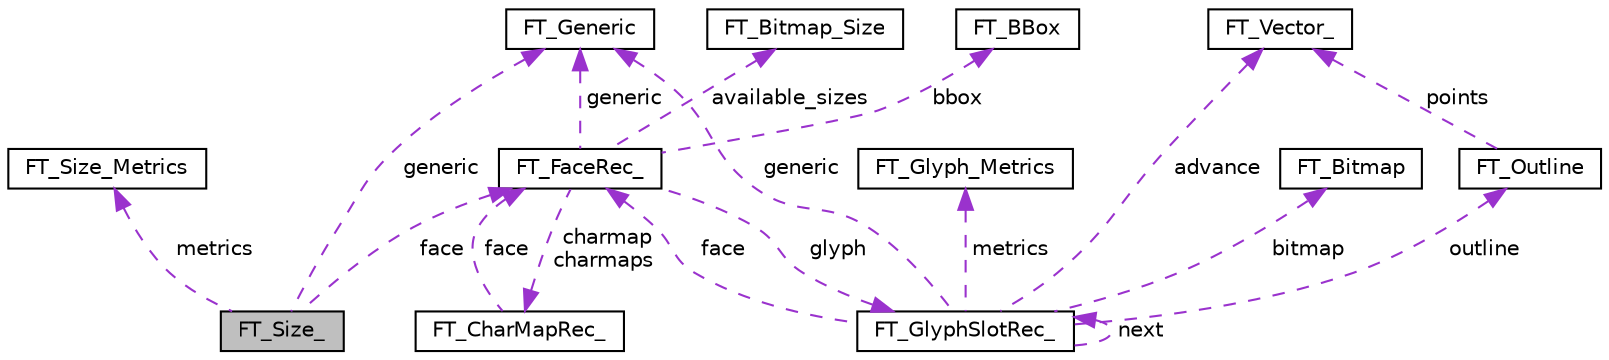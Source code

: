 digraph "FT_Size_"
{
 // LATEX_PDF_SIZE
  edge [fontname="Helvetica",fontsize="10",labelfontname="Helvetica",labelfontsize="10"];
  node [fontname="Helvetica",fontsize="10",shape=record];
  Node1 [label="FT_Size_",height=0.2,width=0.4,color="black", fillcolor="grey75", style="filled", fontcolor="black",tooltip=" "];
  Node2 -> Node1 [dir="back",color="darkorchid3",fontsize="10",style="dashed",label=" generic" ,fontname="Helvetica"];
  Node2 [label="FT_Generic",height=0.2,width=0.4,color="black", fillcolor="white", style="filled",URL="$structFT__Generic.html",tooltip=" "];
  Node3 -> Node1 [dir="back",color="darkorchid3",fontsize="10",style="dashed",label=" face" ,fontname="Helvetica"];
  Node3 [label="FT_FaceRec_",height=0.2,width=0.4,color="black", fillcolor="white", style="filled",URL="$structFT__FaceRec__.html",tooltip=" "];
  Node4 -> Node3 [dir="back",color="darkorchid3",fontsize="10",style="dashed",label=" charmap\ncharmaps" ,fontname="Helvetica"];
  Node4 [label="FT_CharMapRec_",height=0.2,width=0.4,color="black", fillcolor="white", style="filled",URL="$structFT__CharMapRec__.html",tooltip=" "];
  Node3 -> Node4 [dir="back",color="darkorchid3",fontsize="10",style="dashed",label=" face" ,fontname="Helvetica"];
  Node2 -> Node3 [dir="back",color="darkorchid3",fontsize="10",style="dashed",label=" generic" ,fontname="Helvetica"];
  Node5 -> Node3 [dir="back",color="darkorchid3",fontsize="10",style="dashed",label=" glyph" ,fontname="Helvetica"];
  Node5 [label="FT_GlyphSlotRec_",height=0.2,width=0.4,color="black", fillcolor="white", style="filled",URL="$structFT__GlyphSlotRec__.html",tooltip=" "];
  Node6 -> Node5 [dir="back",color="darkorchid3",fontsize="10",style="dashed",label=" bitmap" ,fontname="Helvetica"];
  Node6 [label="FT_Bitmap",height=0.2,width=0.4,color="black", fillcolor="white", style="filled",URL="$structFT__Bitmap.html",tooltip=" "];
  Node7 -> Node5 [dir="back",color="darkorchid3",fontsize="10",style="dashed",label=" advance" ,fontname="Helvetica"];
  Node7 [label="FT_Vector_",height=0.2,width=0.4,color="black", fillcolor="white", style="filled",URL="$structFT__Vector__.html",tooltip=" "];
  Node2 -> Node5 [dir="back",color="darkorchid3",fontsize="10",style="dashed",label=" generic" ,fontname="Helvetica"];
  Node5 -> Node5 [dir="back",color="darkorchid3",fontsize="10",style="dashed",label=" next" ,fontname="Helvetica"];
  Node8 -> Node5 [dir="back",color="darkorchid3",fontsize="10",style="dashed",label=" outline" ,fontname="Helvetica"];
  Node8 [label="FT_Outline",height=0.2,width=0.4,color="black", fillcolor="white", style="filled",URL="$structFT__Outline.html",tooltip=" "];
  Node7 -> Node8 [dir="back",color="darkorchid3",fontsize="10",style="dashed",label=" points" ,fontname="Helvetica"];
  Node3 -> Node5 [dir="back",color="darkorchid3",fontsize="10",style="dashed",label=" face" ,fontname="Helvetica"];
  Node9 -> Node5 [dir="back",color="darkorchid3",fontsize="10",style="dashed",label=" metrics" ,fontname="Helvetica"];
  Node9 [label="FT_Glyph_Metrics",height=0.2,width=0.4,color="black", fillcolor="white", style="filled",URL="$structFT__Glyph__Metrics.html",tooltip=" "];
  Node10 -> Node3 [dir="back",color="darkorchid3",fontsize="10",style="dashed",label=" available_sizes" ,fontname="Helvetica"];
  Node10 [label="FT_Bitmap_Size",height=0.2,width=0.4,color="black", fillcolor="white", style="filled",URL="$structFT__Bitmap__Size.html",tooltip=" "];
  Node11 -> Node3 [dir="back",color="darkorchid3",fontsize="10",style="dashed",label=" bbox" ,fontname="Helvetica"];
  Node11 [label="FT_BBox",height=0.2,width=0.4,color="black", fillcolor="white", style="filled",URL="$structFT__BBox.html",tooltip=" "];
  Node12 -> Node1 [dir="back",color="darkorchid3",fontsize="10",style="dashed",label=" metrics" ,fontname="Helvetica"];
  Node12 [label="FT_Size_Metrics",height=0.2,width=0.4,color="black", fillcolor="white", style="filled",URL="$structFT__Size__Metrics.html",tooltip=" "];
}
